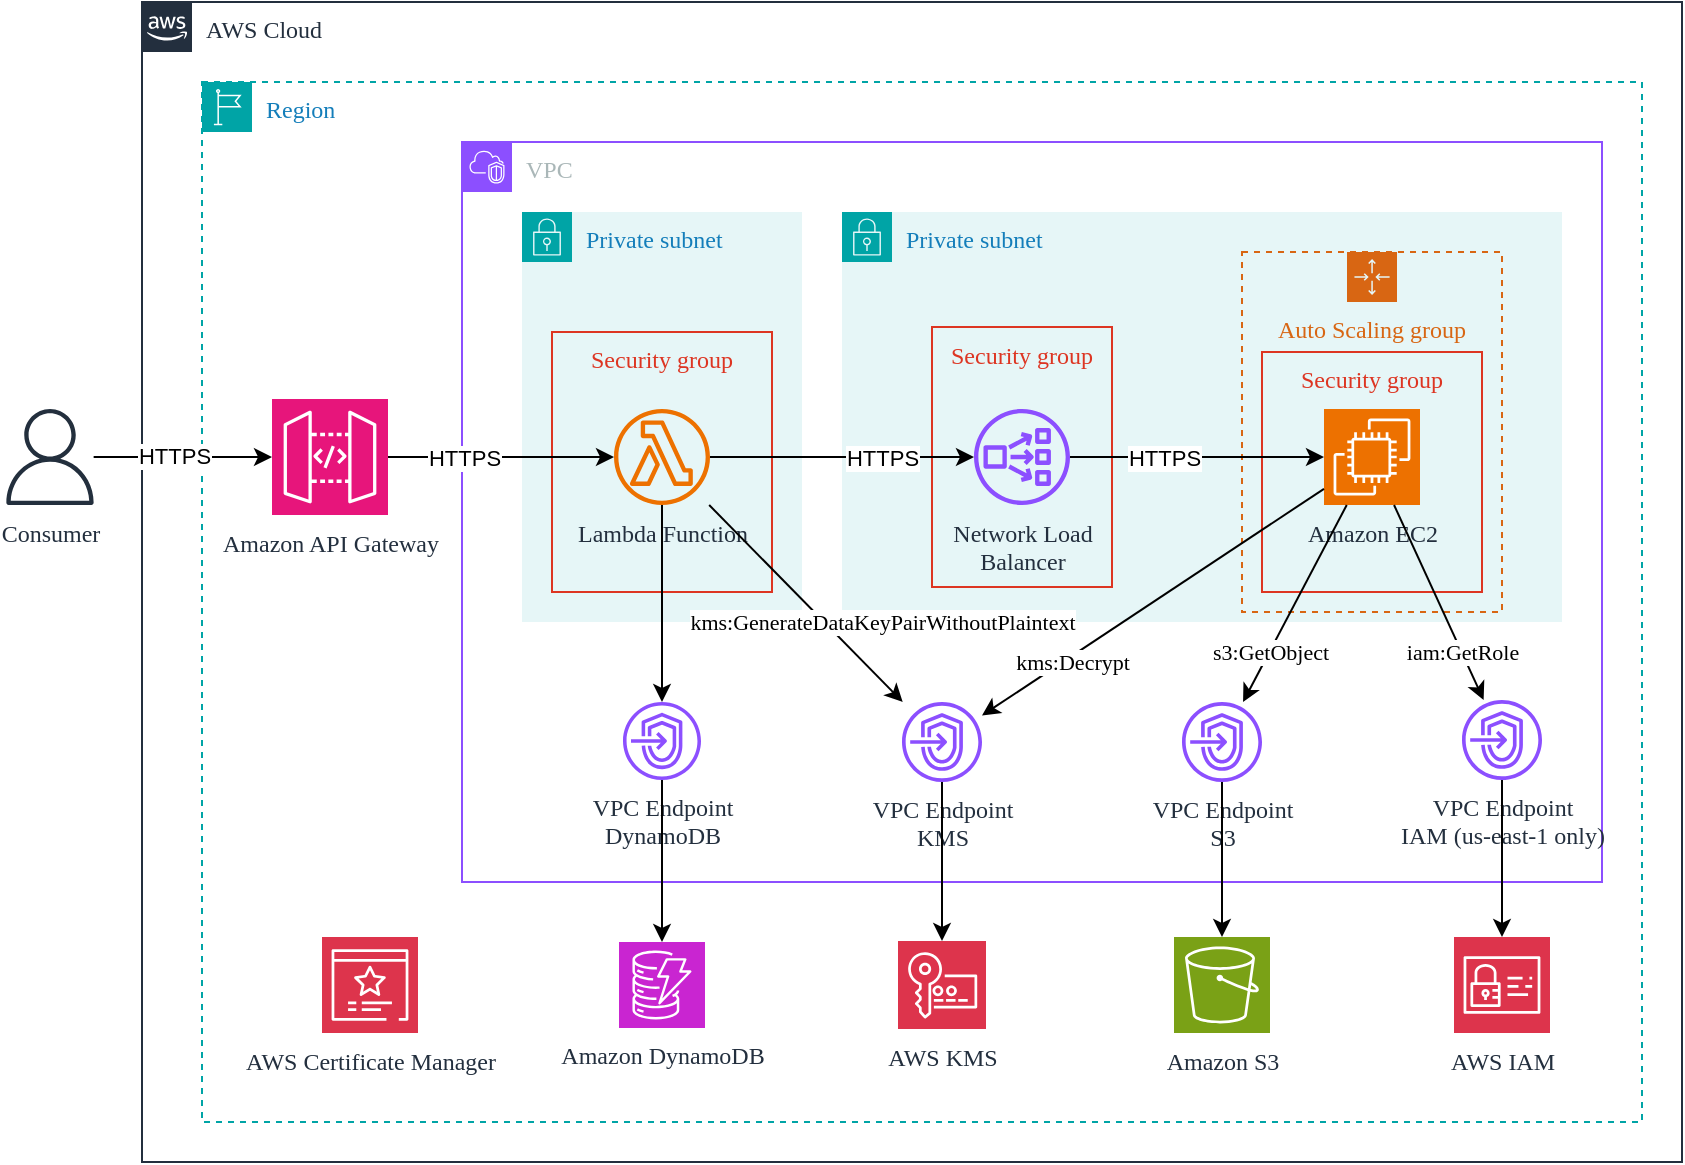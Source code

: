 <mxfile version="24.7.8" pages="3">
  <diagram name="Architecture" id="E42G6QC6KwTKVLPO9dri">
    <mxGraphModel dx="954" dy="615" grid="1" gridSize="10" guides="1" tooltips="1" connect="1" arrows="1" fold="1" page="1" pageScale="1" pageWidth="1100" pageHeight="850" math="0" shadow="0">
      <root>
        <mxCell id="0" />
        <mxCell id="1" parent="0" />
        <mxCell id="moWvoZEPMx79c-ki6pcE-1" value="AWS Cloud" style="points=[[0,0],[0.25,0],[0.5,0],[0.75,0],[1,0],[1,0.25],[1,0.5],[1,0.75],[1,1],[0.75,1],[0.5,1],[0.25,1],[0,1],[0,0.75],[0,0.5],[0,0.25]];outlineConnect=0;gradientColor=none;html=1;whiteSpace=wrap;fontSize=12;fontStyle=0;container=1;pointerEvents=0;collapsible=0;recursiveResize=0;shape=mxgraph.aws4.group;grIcon=mxgraph.aws4.group_aws_cloud_alt;strokeColor=#232F3E;fillColor=none;verticalAlign=top;align=left;spacingLeft=30;fontColor=#232F3E;dashed=0;fontFamily=Amazon Ember;" parent="1" vertex="1">
          <mxGeometry x="110" y="100" width="770" height="580" as="geometry" />
        </mxCell>
        <mxCell id="moWvoZEPMx79c-ki6pcE-6" value="Region" style="points=[[0,0],[0.25,0],[0.5,0],[0.75,0],[1,0],[1,0.25],[1,0.5],[1,0.75],[1,1],[0.75,1],[0.5,1],[0.25,1],[0,1],[0,0.75],[0,0.5],[0,0.25]];outlineConnect=0;gradientColor=none;html=1;whiteSpace=wrap;fontSize=12;fontStyle=0;container=1;pointerEvents=0;collapsible=0;recursiveResize=0;shape=mxgraph.aws4.group;grIcon=mxgraph.aws4.group_region;strokeColor=#00A4A6;fillColor=none;verticalAlign=top;align=left;spacingLeft=30;fontColor=#147EBA;dashed=1;fontFamily=Amazon Ember;" parent="moWvoZEPMx79c-ki6pcE-1" vertex="1">
          <mxGeometry x="30" y="40" width="720" height="520" as="geometry" />
        </mxCell>
        <mxCell id="moWvoZEPMx79c-ki6pcE-2" value="VPC" style="points=[[0,0],[0.25,0],[0.5,0],[0.75,0],[1,0],[1,0.25],[1,0.5],[1,0.75],[1,1],[0.75,1],[0.5,1],[0.25,1],[0,1],[0,0.75],[0,0.5],[0,0.25]];outlineConnect=0;gradientColor=none;html=1;whiteSpace=wrap;fontSize=12;fontStyle=0;container=1;pointerEvents=0;collapsible=0;recursiveResize=0;shape=mxgraph.aws4.group;grIcon=mxgraph.aws4.group_vpc2;strokeColor=#8C4FFF;fillColor=none;verticalAlign=top;align=left;spacingLeft=30;fontColor=#AAB7B8;dashed=0;fontFamily=Amazon Ember;" parent="moWvoZEPMx79c-ki6pcE-6" vertex="1">
          <mxGeometry x="130" y="30" width="570" height="370" as="geometry" />
        </mxCell>
        <mxCell id="moWvoZEPMx79c-ki6pcE-3" value="Private subnet" style="points=[[0,0],[0.25,0],[0.5,0],[0.75,0],[1,0],[1,0.25],[1,0.5],[1,0.75],[1,1],[0.75,1],[0.5,1],[0.25,1],[0,1],[0,0.75],[0,0.5],[0,0.25]];outlineConnect=0;gradientColor=none;html=1;whiteSpace=wrap;fontSize=12;fontStyle=0;container=1;pointerEvents=0;collapsible=0;recursiveResize=0;shape=mxgraph.aws4.group;grIcon=mxgraph.aws4.group_security_group;grStroke=0;strokeColor=#00A4A6;fillColor=#E6F6F7;verticalAlign=top;align=left;spacingLeft=30;fontColor=#147EBA;dashed=0;fontFamily=Amazon Ember;" parent="moWvoZEPMx79c-ki6pcE-2" vertex="1">
          <mxGeometry x="190" y="35" width="360" height="205" as="geometry" />
        </mxCell>
        <mxCell id="moWvoZEPMx79c-ki6pcE-9" value="Auto Scaling group" style="points=[[0,0],[0.25,0],[0.5,0],[0.75,0],[1,0],[1,0.25],[1,0.5],[1,0.75],[1,1],[0.75,1],[0.5,1],[0.25,1],[0,1],[0,0.75],[0,0.5],[0,0.25]];outlineConnect=0;gradientColor=none;html=1;whiteSpace=wrap;fontSize=12;fontStyle=0;container=1;pointerEvents=0;collapsible=0;recursiveResize=0;shape=mxgraph.aws4.groupCenter;grIcon=mxgraph.aws4.group_auto_scaling_group;grStroke=1;strokeColor=#D86613;fillColor=none;verticalAlign=top;align=center;fontColor=#D86613;dashed=1;spacingTop=25;fontFamily=Amazon Ember;" parent="moWvoZEPMx79c-ki6pcE-3" vertex="1">
          <mxGeometry x="200" y="20" width="130" height="180" as="geometry" />
        </mxCell>
        <mxCell id="s8pf-N_aXUalvBTkA1gd-3" value="Security group" style="fillColor=none;strokeColor=#DD3522;verticalAlign=top;fontStyle=0;fontColor=#DD3522;whiteSpace=wrap;html=1;fontFamily=Amazon Ember;" parent="moWvoZEPMx79c-ki6pcE-9" vertex="1">
          <mxGeometry x="10" y="50" width="110" height="120" as="geometry" />
        </mxCell>
        <mxCell id="moWvoZEPMx79c-ki6pcE-10" value="Amazon EC2" style="sketch=0;points=[[0,0,0],[0.25,0,0],[0.5,0,0],[0.75,0,0],[1,0,0],[0,1,0],[0.25,1,0],[0.5,1,0],[0.75,1,0],[1,1,0],[0,0.25,0],[0,0.5,0],[0,0.75,0],[1,0.25,0],[1,0.5,0],[1,0.75,0]];outlineConnect=0;fontColor=#232F3E;fillColor=#ED7100;strokeColor=#ffffff;dashed=0;verticalLabelPosition=bottom;verticalAlign=top;align=center;html=1;fontSize=12;fontStyle=0;aspect=fixed;shape=mxgraph.aws4.resourceIcon;resIcon=mxgraph.aws4.ec2;fontFamily=Amazon Ember;" parent="moWvoZEPMx79c-ki6pcE-9" vertex="1">
          <mxGeometry x="41" y="78.5" width="48" height="48" as="geometry" />
        </mxCell>
        <mxCell id="moWvoZEPMx79c-ki6pcE-11" value="Network Load&lt;div&gt;Balancer&lt;/div&gt;" style="sketch=0;outlineConnect=0;fontColor=#232F3E;gradientColor=none;fillColor=#8C4FFF;strokeColor=none;dashed=0;verticalLabelPosition=bottom;verticalAlign=top;align=center;html=1;fontSize=12;fontStyle=0;aspect=fixed;pointerEvents=1;shape=mxgraph.aws4.network_load_balancer;fontFamily=Amazon Ember;" parent="moWvoZEPMx79c-ki6pcE-3" vertex="1">
          <mxGeometry x="66" y="98.5" width="48" height="48" as="geometry" />
        </mxCell>
        <mxCell id="s8pf-N_aXUalvBTkA1gd-2" value="Security group" style="fillColor=none;strokeColor=#DD3522;verticalAlign=top;fontStyle=0;fontColor=#DD3522;whiteSpace=wrap;html=1;fontFamily=Amazon Ember;" parent="moWvoZEPMx79c-ki6pcE-3" vertex="1">
          <mxGeometry x="45" y="57.5" width="90" height="130" as="geometry" />
        </mxCell>
        <mxCell id="4mTSH1ooDKxjDqVDHYyN-1" value="" style="edgeStyle=orthogonalEdgeStyle;rounded=0;orthogonalLoop=1;jettySize=auto;html=1;" parent="moWvoZEPMx79c-ki6pcE-3" source="moWvoZEPMx79c-ki6pcE-11" target="moWvoZEPMx79c-ki6pcE-10" edge="1">
          <mxGeometry relative="1" as="geometry" />
        </mxCell>
        <mxCell id="s8pf-N_aXUalvBTkA1gd-9" value="HTTPS" style="edgeLabel;html=1;align=center;verticalAlign=middle;resizable=0;points=[];" parent="4mTSH1ooDKxjDqVDHYyN-1" vertex="1" connectable="0">
          <mxGeometry x="-0.452" y="1" relative="1" as="geometry">
            <mxPoint x="12" y="1" as="offset" />
          </mxGeometry>
        </mxCell>
        <mxCell id="moWvoZEPMx79c-ki6pcE-4" value="Private subnet" style="points=[[0,0],[0.25,0],[0.5,0],[0.75,0],[1,0],[1,0.25],[1,0.5],[1,0.75],[1,1],[0.75,1],[0.5,1],[0.25,1],[0,1],[0,0.75],[0,0.5],[0,0.25]];outlineConnect=0;gradientColor=none;html=1;whiteSpace=wrap;fontSize=12;fontStyle=0;container=1;pointerEvents=0;collapsible=0;recursiveResize=0;shape=mxgraph.aws4.group;grIcon=mxgraph.aws4.group_security_group;grStroke=0;strokeColor=#00A4A6;fillColor=#E6F6F7;verticalAlign=top;align=left;spacingLeft=30;fontColor=#147EBA;dashed=0;fontFamily=Amazon Ember;" parent="moWvoZEPMx79c-ki6pcE-2" vertex="1">
          <mxGeometry x="30" y="35" width="140" height="205" as="geometry" />
        </mxCell>
        <mxCell id="moWvoZEPMx79c-ki6pcE-15" value="Lambda Function" style="sketch=0;outlineConnect=0;fontColor=#232F3E;gradientColor=none;fillColor=#ED7100;strokeColor=none;dashed=0;verticalLabelPosition=bottom;verticalAlign=top;align=center;html=1;fontSize=12;fontStyle=0;aspect=fixed;pointerEvents=1;shape=mxgraph.aws4.lambda_function;fontFamily=Amazon Ember;" parent="moWvoZEPMx79c-ki6pcE-4" vertex="1">
          <mxGeometry x="46" y="98.5" width="48" height="48" as="geometry" />
        </mxCell>
        <mxCell id="s8pf-N_aXUalvBTkA1gd-1" value="Security group" style="fillColor=none;strokeColor=#DD3522;verticalAlign=top;fontStyle=0;fontColor=#DD3522;whiteSpace=wrap;html=1;fontFamily=Amazon Ember;" parent="moWvoZEPMx79c-ki6pcE-4" vertex="1">
          <mxGeometry x="15" y="60" width="110" height="130" as="geometry" />
        </mxCell>
        <mxCell id="moWvoZEPMx79c-ki6pcE-19" value="" style="edgeStyle=orthogonalEdgeStyle;rounded=0;orthogonalLoop=1;jettySize=auto;html=1;" parent="moWvoZEPMx79c-ki6pcE-2" source="moWvoZEPMx79c-ki6pcE-15" target="moWvoZEPMx79c-ki6pcE-11" edge="1">
          <mxGeometry relative="1" as="geometry" />
        </mxCell>
        <mxCell id="s8pf-N_aXUalvBTkA1gd-8" value="HTTPS" style="edgeLabel;html=1;align=center;verticalAlign=middle;resizable=0;points=[];" parent="moWvoZEPMx79c-ki6pcE-19" vertex="1" connectable="0">
          <mxGeometry x="0.272" relative="1" as="geometry">
            <mxPoint x="2" as="offset" />
          </mxGeometry>
        </mxCell>
        <mxCell id="s8pf-N_aXUalvBTkA1gd-11" value="VPC Endpoint&lt;div&gt;KMS&lt;/div&gt;" style="sketch=0;outlineConnect=0;fontColor=#232F3E;gradientColor=none;fillColor=#8C4FFF;strokeColor=none;dashed=0;verticalLabelPosition=bottom;verticalAlign=top;align=center;html=1;fontSize=12;fontStyle=0;aspect=fixed;pointerEvents=1;shape=mxgraph.aws4.endpoints;fontFamily=Amazon Ember;" parent="moWvoZEPMx79c-ki6pcE-2" vertex="1">
          <mxGeometry x="220" y="280" width="40" height="40" as="geometry" />
        </mxCell>
        <mxCell id="s8pf-N_aXUalvBTkA1gd-10" value="VPC Endpoint&lt;div&gt;DynamoDB&lt;/div&gt;" style="sketch=0;outlineConnect=0;fontColor=#232F3E;gradientColor=none;fillColor=#8C4FFF;strokeColor=none;dashed=0;verticalLabelPosition=bottom;verticalAlign=top;align=center;html=1;fontSize=12;fontStyle=0;aspect=fixed;pointerEvents=1;shape=mxgraph.aws4.endpoints;fontFamily=Amazon Ember;" parent="moWvoZEPMx79c-ki6pcE-2" vertex="1">
          <mxGeometry x="80.5" y="280" width="39" height="39" as="geometry" />
        </mxCell>
        <mxCell id="moWvoZEPMx79c-ki6pcE-18" value="" style="edgeStyle=orthogonalEdgeStyle;rounded=0;orthogonalLoop=1;jettySize=auto;html=1;" parent="moWvoZEPMx79c-ki6pcE-2" source="moWvoZEPMx79c-ki6pcE-15" target="s8pf-N_aXUalvBTkA1gd-10" edge="1">
          <mxGeometry relative="1" as="geometry">
            <mxPoint x="74" y="246.5" as="targetPoint" />
          </mxGeometry>
        </mxCell>
        <mxCell id="moWvoZEPMx79c-ki6pcE-20" value="" style="rounded=0;orthogonalLoop=1;jettySize=auto;html=1;" parent="moWvoZEPMx79c-ki6pcE-2" source="moWvoZEPMx79c-ki6pcE-15" target="s8pf-N_aXUalvBTkA1gd-11" edge="1">
          <mxGeometry relative="1" as="geometry">
            <mxPoint x="74" y="197" as="sourcePoint" />
            <mxPoint x="74" y="310" as="targetPoint" />
          </mxGeometry>
        </mxCell>
        <mxCell id="moWvoZEPMx79c-ki6pcE-21" value="kms:GenerateDataKeyPairWithoutPlaintext" style="edgeLabel;html=1;align=center;verticalAlign=middle;resizable=0;points=[];fontFamily=Amazon Ember;" parent="moWvoZEPMx79c-ki6pcE-20" vertex="1" connectable="0">
          <mxGeometry x="0.107" y="-1" relative="1" as="geometry">
            <mxPoint x="33" y="3" as="offset" />
          </mxGeometry>
        </mxCell>
        <mxCell id="moWvoZEPMx79c-ki6pcE-13" value="" style="rounded=0;orthogonalLoop=1;jettySize=auto;html=1;" parent="moWvoZEPMx79c-ki6pcE-2" source="moWvoZEPMx79c-ki6pcE-10" target="s8pf-N_aXUalvBTkA1gd-11" edge="1">
          <mxGeometry relative="1" as="geometry">
            <mxPoint x="355" y="274" as="targetPoint" />
          </mxGeometry>
        </mxCell>
        <mxCell id="moWvoZEPMx79c-ki6pcE-14" value="kms:Decrypt" style="edgeLabel;html=1;align=center;verticalAlign=middle;resizable=0;points=[];fontFamily=Amazon Ember;" parent="moWvoZEPMx79c-ki6pcE-13" vertex="1" connectable="0">
          <mxGeometry x="0.224" relative="1" as="geometry">
            <mxPoint x="-22" y="17" as="offset" />
          </mxGeometry>
        </mxCell>
        <mxCell id="s8pf-N_aXUalvBTkA1gd-16" value="VPC Endpoint&lt;div&gt;S3&lt;/div&gt;" style="sketch=0;outlineConnect=0;fontColor=#232F3E;gradientColor=none;fillColor=#8C4FFF;strokeColor=none;dashed=0;verticalLabelPosition=bottom;verticalAlign=top;align=center;html=1;fontSize=12;fontStyle=0;aspect=fixed;pointerEvents=1;shape=mxgraph.aws4.endpoints;fontFamily=Amazon Ember;" parent="moWvoZEPMx79c-ki6pcE-2" vertex="1">
          <mxGeometry x="360" y="280" width="40" height="40" as="geometry" />
        </mxCell>
        <mxCell id="s8pf-N_aXUalvBTkA1gd-17" value="VPC Endpoint&lt;div&gt;IAM (us-east-1 only)&lt;/div&gt;" style="sketch=0;outlineConnect=0;fontColor=#232F3E;gradientColor=none;fillColor=#8C4FFF;strokeColor=none;dashed=0;verticalLabelPosition=bottom;verticalAlign=top;align=center;html=1;fontSize=12;fontStyle=0;aspect=fixed;pointerEvents=1;shape=mxgraph.aws4.endpoints;fontFamily=Amazon Ember;" parent="moWvoZEPMx79c-ki6pcE-2" vertex="1">
          <mxGeometry x="500" y="279" width="40" height="40" as="geometry" />
        </mxCell>
        <mxCell id="s8pf-N_aXUalvBTkA1gd-18" value="" style="rounded=0;orthogonalLoop=1;jettySize=auto;html=1;" parent="moWvoZEPMx79c-ki6pcE-2" source="moWvoZEPMx79c-ki6pcE-10" target="s8pf-N_aXUalvBTkA1gd-16" edge="1">
          <mxGeometry relative="1" as="geometry">
            <mxPoint x="240" y="292" as="targetPoint" />
            <mxPoint x="351" y="190" as="sourcePoint" />
          </mxGeometry>
        </mxCell>
        <mxCell id="s8pf-N_aXUalvBTkA1gd-19" value="s3:GetObject" style="edgeLabel;html=1;align=center;verticalAlign=middle;resizable=0;points=[];fontFamily=Amazon Ember;" parent="s8pf-N_aXUalvBTkA1gd-18" vertex="1" connectable="0">
          <mxGeometry x="0.224" relative="1" as="geometry">
            <mxPoint x="-7" y="13" as="offset" />
          </mxGeometry>
        </mxCell>
        <mxCell id="s8pf-N_aXUalvBTkA1gd-21" value="" style="rounded=0;orthogonalLoop=1;jettySize=auto;html=1;" parent="moWvoZEPMx79c-ki6pcE-2" source="moWvoZEPMx79c-ki6pcE-10" target="s8pf-N_aXUalvBTkA1gd-17" edge="1">
          <mxGeometry relative="1" as="geometry">
            <mxPoint x="250" y="302" as="targetPoint" />
            <mxPoint x="361" y="200" as="sourcePoint" />
          </mxGeometry>
        </mxCell>
        <mxCell id="s8pf-N_aXUalvBTkA1gd-22" value="iam:GetRole" style="edgeLabel;html=1;align=center;verticalAlign=middle;resizable=0;points=[];fontFamily=Amazon Ember;" parent="s8pf-N_aXUalvBTkA1gd-21" vertex="1" connectable="0">
          <mxGeometry x="0.224" relative="1" as="geometry">
            <mxPoint x="6" y="14" as="offset" />
          </mxGeometry>
        </mxCell>
        <mxCell id="moWvoZEPMx79c-ki6pcE-16" value="" style="edgeStyle=orthogonalEdgeStyle;rounded=0;orthogonalLoop=1;jettySize=auto;html=1;" parent="moWvoZEPMx79c-ki6pcE-6" source="moWvoZEPMx79c-ki6pcE-5" target="moWvoZEPMx79c-ki6pcE-15" edge="1">
          <mxGeometry relative="1" as="geometry" />
        </mxCell>
        <mxCell id="s8pf-N_aXUalvBTkA1gd-7" value="HTTPS" style="edgeLabel;html=1;align=center;verticalAlign=middle;resizable=0;points=[];" parent="moWvoZEPMx79c-ki6pcE-16" vertex="1" connectable="0">
          <mxGeometry x="-0.052" y="1" relative="1" as="geometry">
            <mxPoint x="-16" y="1" as="offset" />
          </mxGeometry>
        </mxCell>
        <mxCell id="moWvoZEPMx79c-ki6pcE-5" value="Amazon API Gateway" style="sketch=0;points=[[0,0,0],[0.25,0,0],[0.5,0,0],[0.75,0,0],[1,0,0],[0,1,0],[0.25,1,0],[0.5,1,0],[0.75,1,0],[1,1,0],[0,0.25,0],[0,0.5,0],[0,0.75,0],[1,0.25,0],[1,0.5,0],[1,0.75,0]];outlineConnect=0;fontColor=#232F3E;fillColor=#E7157B;strokeColor=#ffffff;dashed=0;verticalLabelPosition=bottom;verticalAlign=top;align=center;html=1;fontSize=12;fontStyle=0;aspect=fixed;shape=mxgraph.aws4.resourceIcon;resIcon=mxgraph.aws4.api_gateway;fontFamily=Amazon Ember;" parent="moWvoZEPMx79c-ki6pcE-6" vertex="1">
          <mxGeometry x="35" y="158.5" width="58" height="58" as="geometry" />
        </mxCell>
        <mxCell id="moWvoZEPMx79c-ki6pcE-7" value="AWS KMS" style="sketch=0;points=[[0,0,0],[0.25,0,0],[0.5,0,0],[0.75,0,0],[1,0,0],[0,1,0],[0.25,1,0],[0.5,1,0],[0.75,1,0],[1,1,0],[0,0.25,0],[0,0.5,0],[0,0.75,0],[1,0.25,0],[1,0.5,0],[1,0.75,0]];outlineConnect=0;fontColor=#232F3E;fillColor=#DD344C;strokeColor=#ffffff;dashed=0;verticalLabelPosition=bottom;verticalAlign=top;align=center;html=1;fontSize=12;fontStyle=0;aspect=fixed;shape=mxgraph.aws4.resourceIcon;resIcon=mxgraph.aws4.key_management_service;fontFamily=Amazon Ember;" parent="moWvoZEPMx79c-ki6pcE-6" vertex="1">
          <mxGeometry x="348" y="429.5" width="44" height="44" as="geometry" />
        </mxCell>
        <mxCell id="moWvoZEPMx79c-ki6pcE-8" value="Amazon DynamoDB" style="sketch=0;points=[[0,0,0],[0.25,0,0],[0.5,0,0],[0.75,0,0],[1,0,0],[0,1,0],[0.25,1,0],[0.5,1,0],[0.75,1,0],[1,1,0],[0,0.25,0],[0,0.5,0],[0,0.75,0],[1,0.25,0],[1,0.5,0],[1,0.75,0]];outlineConnect=0;fontColor=#232F3E;fillColor=#C925D1;strokeColor=#ffffff;dashed=0;verticalLabelPosition=bottom;verticalAlign=top;align=center;html=1;fontSize=12;fontStyle=0;aspect=fixed;shape=mxgraph.aws4.resourceIcon;resIcon=mxgraph.aws4.dynamodb;fontFamily=Amazon Ember;" parent="moWvoZEPMx79c-ki6pcE-6" vertex="1">
          <mxGeometry x="208.5" y="430" width="43" height="43" as="geometry" />
        </mxCell>
        <mxCell id="s8pf-N_aXUalvBTkA1gd-12" value="" style="edgeStyle=orthogonalEdgeStyle;rounded=0;orthogonalLoop=1;jettySize=auto;html=1;" parent="moWvoZEPMx79c-ki6pcE-6" source="s8pf-N_aXUalvBTkA1gd-10" target="moWvoZEPMx79c-ki6pcE-8" edge="1">
          <mxGeometry relative="1" as="geometry" />
        </mxCell>
        <mxCell id="s8pf-N_aXUalvBTkA1gd-13" value="" style="edgeStyle=orthogonalEdgeStyle;rounded=0;orthogonalLoop=1;jettySize=auto;html=1;" parent="moWvoZEPMx79c-ki6pcE-6" source="s8pf-N_aXUalvBTkA1gd-11" target="moWvoZEPMx79c-ki6pcE-7" edge="1">
          <mxGeometry relative="1" as="geometry" />
        </mxCell>
        <mxCell id="s8pf-N_aXUalvBTkA1gd-14" value="Amazon S3" style="sketch=0;points=[[0,0,0],[0.25,0,0],[0.5,0,0],[0.75,0,0],[1,0,0],[0,1,0],[0.25,1,0],[0.5,1,0],[0.75,1,0],[1,1,0],[0,0.25,0],[0,0.5,0],[0,0.75,0],[1,0.25,0],[1,0.5,0],[1,0.75,0]];outlineConnect=0;fontColor=#232F3E;fillColor=#7AA116;strokeColor=#ffffff;dashed=0;verticalLabelPosition=bottom;verticalAlign=top;align=center;html=1;fontSize=12;fontStyle=0;aspect=fixed;shape=mxgraph.aws4.resourceIcon;resIcon=mxgraph.aws4.s3;fontFamily=Amazon Ember;" parent="moWvoZEPMx79c-ki6pcE-6" vertex="1">
          <mxGeometry x="486" y="427.5" width="48" height="48" as="geometry" />
        </mxCell>
        <mxCell id="s8pf-N_aXUalvBTkA1gd-23" value="" style="edgeStyle=orthogonalEdgeStyle;rounded=0;orthogonalLoop=1;jettySize=auto;html=1;" parent="moWvoZEPMx79c-ki6pcE-6" source="s8pf-N_aXUalvBTkA1gd-16" target="s8pf-N_aXUalvBTkA1gd-14" edge="1">
          <mxGeometry relative="1" as="geometry" />
        </mxCell>
        <mxCell id="s8pf-N_aXUalvBTkA1gd-24" value="" style="edgeStyle=orthogonalEdgeStyle;rounded=0;orthogonalLoop=1;jettySize=auto;html=1;" parent="moWvoZEPMx79c-ki6pcE-6" source="s8pf-N_aXUalvBTkA1gd-17" target="0SNBOY_yQhhwCrRUdBA--1" edge="1">
          <mxGeometry relative="1" as="geometry">
            <mxPoint x="650" y="427.5" as="targetPoint" />
          </mxGeometry>
        </mxCell>
        <mxCell id="s8pf-N_aXUalvBTkA1gd-25" value="AWS Certificate Manager" style="sketch=0;points=[[0,0,0],[0.25,0,0],[0.5,0,0],[0.75,0,0],[1,0,0],[0,1,0],[0.25,1,0],[0.5,1,0],[0.75,1,0],[1,1,0],[0,0.25,0],[0,0.5,0],[0,0.75,0],[1,0.25,0],[1,0.5,0],[1,0.75,0]];outlineConnect=0;fontColor=#232F3E;fillColor=#DD344C;strokeColor=#ffffff;dashed=0;verticalLabelPosition=bottom;verticalAlign=top;align=center;html=1;fontSize=12;fontStyle=0;aspect=fixed;shape=mxgraph.aws4.resourceIcon;resIcon=mxgraph.aws4.certificate_manager_3;fontFamily=Amazon Ember;" parent="moWvoZEPMx79c-ki6pcE-6" vertex="1">
          <mxGeometry x="60" y="427.5" width="48" height="48" as="geometry" />
        </mxCell>
        <mxCell id="0SNBOY_yQhhwCrRUdBA--1" value="AWS IAM" style="sketch=0;points=[[0,0,0],[0.25,0,0],[0.5,0,0],[0.75,0,0],[1,0,0],[0,1,0],[0.25,1,0],[0.5,1,0],[0.75,1,0],[1,1,0],[0,0.25,0],[0,0.5,0],[0,0.75,0],[1,0.25,0],[1,0.5,0],[1,0.75,0]];outlineConnect=0;fontColor=#232F3E;fillColor=#DD344C;strokeColor=#ffffff;dashed=0;verticalLabelPosition=bottom;verticalAlign=top;align=center;html=1;fontSize=12;fontStyle=0;aspect=fixed;shape=mxgraph.aws4.resourceIcon;resIcon=mxgraph.aws4.identity_and_access_management;fontFamily=Amazon Ember;" vertex="1" parent="moWvoZEPMx79c-ki6pcE-6">
          <mxGeometry x="626" y="427.5" width="48" height="48" as="geometry" />
        </mxCell>
        <mxCell id="s8pf-N_aXUalvBTkA1gd-5" value="" style="edgeStyle=orthogonalEdgeStyle;rounded=0;orthogonalLoop=1;jettySize=auto;html=1;" parent="1" source="s8pf-N_aXUalvBTkA1gd-4" target="moWvoZEPMx79c-ki6pcE-5" edge="1">
          <mxGeometry relative="1" as="geometry" />
        </mxCell>
        <mxCell id="s8pf-N_aXUalvBTkA1gd-6" value="HTTPS" style="edgeLabel;html=1;align=center;verticalAlign=middle;resizable=0;points=[];" parent="s8pf-N_aXUalvBTkA1gd-5" vertex="1" connectable="0">
          <mxGeometry x="-0.099" y="1" relative="1" as="geometry">
            <mxPoint as="offset" />
          </mxGeometry>
        </mxCell>
        <mxCell id="s8pf-N_aXUalvBTkA1gd-4" value="Consumer" style="sketch=0;outlineConnect=0;fontColor=#232F3E;gradientColor=none;fillColor=#232F3D;strokeColor=none;dashed=0;verticalLabelPosition=bottom;verticalAlign=top;align=center;html=1;fontSize=12;fontStyle=0;aspect=fixed;pointerEvents=1;shape=mxgraph.aws4.user;fontFamily=Amazon Ember;" parent="1" vertex="1">
          <mxGeometry x="40" y="303.5" width="48" height="48" as="geometry" />
        </mxCell>
      </root>
    </mxGraphModel>
  </diagram>
  <diagram id="mcLDwZvMTzO3gppXDaxD" name="Instance">
    <mxGraphModel dx="1194" dy="615" grid="1" gridSize="10" guides="1" tooltips="1" connect="1" arrows="1" fold="1" page="1" pageScale="1" pageWidth="1100" pageHeight="850" math="0" shadow="0">
      <root>
        <mxCell id="0" />
        <mxCell id="1" parent="0" />
        <mxCell id="ycfnq4ALaPnqZjKoMnnq-1" value="EC2 instance contents" style="points=[[0,0],[0.25,0],[0.5,0],[0.75,0],[1,0],[1,0.25],[1,0.5],[1,0.75],[1,1],[0.75,1],[0.5,1],[0.25,1],[0,1],[0,0.75],[0,0.5],[0,0.25]];outlineConnect=0;gradientColor=none;html=1;whiteSpace=wrap;fontSize=12;fontStyle=0;container=1;pointerEvents=0;collapsible=0;recursiveResize=0;shape=mxgraph.aws4.group;grIcon=mxgraph.aws4.group_ec2_instance_contents;strokeColor=#D86613;fillColor=none;verticalAlign=top;align=left;spacingLeft=30;fontColor=#D86613;dashed=0;fontFamily=Amazon Ember;" parent="1" vertex="1">
          <mxGeometry x="320" y="100" width="460" height="280" as="geometry" />
        </mxCell>
        <mxCell id="ycfnq4ALaPnqZjKoMnnq-2" value="Nitro Enclave" style="fillColor=none;strokeColor=#5A6C86;dashed=1;verticalAlign=top;fontStyle=0;fontColor=#5A6C86;whiteSpace=wrap;html=1;fontFamily=Amazon Ember;" parent="ycfnq4ALaPnqZjKoMnnq-1" vertex="1">
          <mxGeometry x="320" y="12" width="120" height="250" as="geometry" />
        </mxCell>
        <mxCell id="ycfnq4ALaPnqZjKoMnnq-8" value="" style="edgeStyle=orthogonalEdgeStyle;rounded=0;orthogonalLoop=1;jettySize=auto;html=1;" parent="ycfnq4ALaPnqZjKoMnnq-1" source="ycfnq4ALaPnqZjKoMnnq-4" target="ycfnq4ALaPnqZjKoMnnq-5" edge="1">
          <mxGeometry relative="1" as="geometry" />
        </mxCell>
        <mxCell id="ycfnq4ALaPnqZjKoMnnq-9" value="HTTP&lt;div&gt;8080/tcp&lt;/div&gt;" style="edgeLabel;html=1;align=center;verticalAlign=middle;resizable=0;points=[];fontFamily=Amazon Ember;" parent="ycfnq4ALaPnqZjKoMnnq-8" vertex="1" connectable="0">
          <mxGeometry x="0.035" y="-2" relative="1" as="geometry">
            <mxPoint x="-11" y="-2" as="offset" />
          </mxGeometry>
        </mxCell>
        <mxCell id="ycfnq4ALaPnqZjKoMnnq-4" value="&lt;b&gt;nginx&lt;/b&gt;&lt;div&gt;0.0.0.0/0&lt;/div&gt;&lt;div&gt;:443&lt;/div&gt;" style="rounded=1;whiteSpace=wrap;html=1;fontFamily=Amazon Ember;" parent="ycfnq4ALaPnqZjKoMnnq-1" vertex="1">
          <mxGeometry x="25" y="52" width="80" height="61" as="geometry" />
        </mxCell>
        <mxCell id="Suopof9eB72GdeXeKxD6-2" value="" style="rounded=0;orthogonalLoop=1;jettySize=auto;html=1;entryX=0;entryY=0.5;entryDx=0;entryDy=0;" parent="ycfnq4ALaPnqZjKoMnnq-1" source="ycfnq4ALaPnqZjKoMnnq-5" target="ycfnq4ALaPnqZjKoMnnq-10" edge="1">
          <mxGeometry relative="1" as="geometry" />
        </mxCell>
        <mxCell id="Suopof9eB72GdeXeKxD6-5" value="vsock" style="edgeLabel;html=1;align=center;verticalAlign=middle;resizable=0;points=[];fontFamily=Amazon Ember;" parent="Suopof9eB72GdeXeKxD6-2" vertex="1" connectable="0">
          <mxGeometry x="-0.26" relative="1" as="geometry">
            <mxPoint x="4" as="offset" />
          </mxGeometry>
        </mxCell>
        <mxCell id="ycfnq4ALaPnqZjKoMnnq-5" value="&lt;b&gt;parent&lt;/b&gt;&lt;div&gt;127.0.0.1/32&lt;/div&gt;&lt;div&gt;:8080&lt;/div&gt;" style="rounded=1;whiteSpace=wrap;html=1;fontFamily=Amazon Ember;" parent="ycfnq4ALaPnqZjKoMnnq-1" vertex="1">
          <mxGeometry x="185" y="52" width="80" height="61" as="geometry" />
        </mxCell>
        <mxCell id="Suopof9eB72GdeXeKxD6-3" value="" style="rounded=0;orthogonalLoop=1;jettySize=auto;html=1;" parent="ycfnq4ALaPnqZjKoMnnq-1" source="ycfnq4ALaPnqZjKoMnnq-10" target="ycfnq4ALaPnqZjKoMnnq-11" edge="1">
          <mxGeometry relative="1" as="geometry" />
        </mxCell>
        <mxCell id="Suopof9eB72GdeXeKxD6-8" value="command line" style="edgeLabel;html=1;align=center;verticalAlign=middle;resizable=0;points=[];fontFamily=Amazon Ember;" parent="Suopof9eB72GdeXeKxD6-3" vertex="1" connectable="0">
          <mxGeometry x="-0.034" y="2" relative="1" as="geometry">
            <mxPoint x="-2" y="-2" as="offset" />
          </mxGeometry>
        </mxCell>
        <mxCell id="ycfnq4ALaPnqZjKoMnnq-10" value="&lt;b&gt;enclave&lt;/b&gt;&lt;div&gt;:5050&lt;/div&gt;" style="rounded=1;whiteSpace=wrap;html=1;fontFamily=Amazon Ember;" parent="ycfnq4ALaPnqZjKoMnnq-1" vertex="1">
          <mxGeometry x="340" y="52" width="80" height="61" as="geometry" />
        </mxCell>
        <mxCell id="Suopof9eB72GdeXeKxD6-4" value="" style="rounded=0;orthogonalLoop=1;jettySize=auto;html=1;" parent="ycfnq4ALaPnqZjKoMnnq-1" source="ycfnq4ALaPnqZjKoMnnq-11" target="ycfnq4ALaPnqZjKoMnnq-12" edge="1">
          <mxGeometry relative="1" as="geometry" />
        </mxCell>
        <mxCell id="Suopof9eB72GdeXeKxD6-6" value="vsock" style="edgeLabel;html=1;align=center;verticalAlign=middle;resizable=0;points=[];fontFamily=Amazon Ember;" parent="Suopof9eB72GdeXeKxD6-4" vertex="1" connectable="0">
          <mxGeometry x="0.34" y="2" relative="1" as="geometry">
            <mxPoint x="7" y="-2" as="offset" />
          </mxGeometry>
        </mxCell>
        <mxCell id="ycfnq4ALaPnqZjKoMnnq-11" value="&lt;div&gt;&lt;b&gt;kmstool&lt;/b&gt;&lt;/div&gt;" style="rounded=1;whiteSpace=wrap;html=1;fontFamily=Amazon Ember;" parent="ycfnq4ALaPnqZjKoMnnq-1" vertex="1">
          <mxGeometry x="340" y="172" width="80" height="61" as="geometry" />
        </mxCell>
        <mxCell id="ycfnq4ALaPnqZjKoMnnq-12" value="&lt;b&gt;vsock-proxy&lt;/b&gt;&lt;div&gt;127.0.0.1/32&lt;/div&gt;" style="rounded=1;whiteSpace=wrap;html=1;fontFamily=Amazon Ember;" parent="ycfnq4ALaPnqZjKoMnnq-1" vertex="1">
          <mxGeometry x="185" y="172" width="80" height="61" as="geometry" />
        </mxCell>
        <mxCell id="ycfnq4ALaPnqZjKoMnnq-13" value="AWS KMS" style="sketch=0;points=[[0,0,0],[0.25,0,0],[0.5,0,0],[0.75,0,0],[1,0,0],[0,1,0],[0.25,1,0],[0.5,1,0],[0.75,1,0],[1,1,0],[0,0.25,0],[0,0.5,0],[0,0.75,0],[1,0.25,0],[1,0.5,0],[1,0.75,0]];outlineConnect=0;fontColor=#232F3E;fillColor=#DD344C;strokeColor=#ffffff;dashed=0;verticalLabelPosition=bottom;verticalAlign=top;align=center;html=1;fontSize=12;fontStyle=0;aspect=fixed;shape=mxgraph.aws4.resourceIcon;resIcon=mxgraph.aws4.key_management_service;fontFamily=Amazon Ember;" parent="ycfnq4ALaPnqZjKoMnnq-1" vertex="1">
          <mxGeometry x="196" y="322" width="58" height="58" as="geometry" />
        </mxCell>
        <mxCell id="Suopof9eB72GdeXeKxD6-1" value="" style="edgeStyle=orthogonalEdgeStyle;rounded=0;orthogonalLoop=1;jettySize=auto;html=1;" parent="ycfnq4ALaPnqZjKoMnnq-1" source="ycfnq4ALaPnqZjKoMnnq-12" target="ycfnq4ALaPnqZjKoMnnq-13" edge="1">
          <mxGeometry relative="1" as="geometry" />
        </mxCell>
        <mxCell id="Suopof9eB72GdeXeKxD6-10" value="kms:Decrypt" style="edgeLabel;html=1;align=center;verticalAlign=middle;resizable=0;points=[];fontFamily=Amazon Ember;" parent="Suopof9eB72GdeXeKxD6-1" vertex="1" connectable="0">
          <mxGeometry x="0.059" y="1" relative="1" as="geometry">
            <mxPoint x="-1" y="17" as="offset" />
          </mxGeometry>
        </mxCell>
        <mxCell id="ycfnq4ALaPnqZjKoMnnq-6" value="" style="edgeStyle=orthogonalEdgeStyle;rounded=0;orthogonalLoop=1;jettySize=auto;html=1;" parent="1" source="ycfnq4ALaPnqZjKoMnnq-3" target="ycfnq4ALaPnqZjKoMnnq-4" edge="1">
          <mxGeometry relative="1" as="geometry" />
        </mxCell>
        <mxCell id="ycfnq4ALaPnqZjKoMnnq-7" value="HTTPS&lt;div&gt;443/tcp&lt;/div&gt;" style="edgeLabel;html=1;align=center;verticalAlign=middle;resizable=0;points=[];fontFamily=Amazon Ember;" parent="ycfnq4ALaPnqZjKoMnnq-6" vertex="1" connectable="0">
          <mxGeometry x="-0.286" y="-1" relative="1" as="geometry">
            <mxPoint x="-3" y="-1" as="offset" />
          </mxGeometry>
        </mxCell>
        <mxCell id="ycfnq4ALaPnqZjKoMnnq-3" value="Network Load Balancer" style="sketch=0;outlineConnect=0;fontColor=#232F3E;gradientColor=none;fillColor=#8C4FFF;strokeColor=none;dashed=0;verticalLabelPosition=bottom;verticalAlign=top;align=center;html=1;fontSize=12;fontStyle=0;aspect=fixed;pointerEvents=1;shape=mxgraph.aws4.network_load_balancer;fontFamily=Amazon Ember;" parent="1" vertex="1">
          <mxGeometry x="170" y="143.5" width="78" height="78" as="geometry" />
        </mxCell>
        <mxCell id="bXmlKcxdkib4g1N3OeW2-1" value="AWS Certificate Manager" style="sketch=0;points=[[0,0,0],[0.25,0,0],[0.5,0,0],[0.75,0,0],[1,0,0],[0,1,0],[0.25,1,0],[0.5,1,0],[0.75,1,0],[1,1,0],[0,0.25,0],[0,0.5,0],[0,0.75,0],[1,0.25,0],[1,0.5,0],[1,0.75,0]];outlineConnect=0;fontColor=#232F3E;fillColor=#DD344C;strokeColor=#ffffff;dashed=0;verticalLabelPosition=bottom;verticalAlign=top;align=center;html=1;fontSize=12;fontStyle=0;aspect=fixed;shape=mxgraph.aws4.resourceIcon;resIcon=mxgraph.aws4.certificate_manager_3;fontFamily=Amazon Ember;" parent="1" vertex="1">
          <mxGeometry x="356" y="422" width="58" height="58" as="geometry" />
        </mxCell>
        <mxCell id="bXmlKcxdkib4g1N3OeW2-3" value="" style="edgeStyle=orthogonalEdgeStyle;rounded=0;orthogonalLoop=1;jettySize=auto;html=1;entryX=0.5;entryY=0;entryDx=0;entryDy=0;entryPerimeter=0;" parent="1" source="ycfnq4ALaPnqZjKoMnnq-4" target="bXmlKcxdkib4g1N3OeW2-1" edge="1">
          <mxGeometry relative="1" as="geometry">
            <mxPoint x="385" y="293" as="targetPoint" />
          </mxGeometry>
        </mxCell>
      </root>
    </mxGraphModel>
  </diagram>
  <diagram id="MNc1MCuUgXEW7I9PNsWN" name="Data Flow">
    <mxGraphModel dx="2054" dy="615" grid="1" gridSize="10" guides="1" tooltips="1" connect="1" arrows="1" fold="1" page="1" pageScale="1" pageWidth="1100" pageHeight="850" math="0" shadow="0">
      <root>
        <mxCell id="0" />
        <mxCell id="1" parent="0" />
        <mxCell id="NusCQVgppcSGSG4Iq7v4-4" value="" style="edgeStyle=orthogonalEdgeStyle;rounded=0;orthogonalLoop=1;jettySize=auto;html=1;startArrow=classic;startFill=1;fontFamily=Amazon Ember;" parent="1" source="-n6ur-Brn6Sd_KLTVe3J-1" target="-n6ur-Brn6Sd_KLTVe3J-2" edge="1">
          <mxGeometry relative="1" as="geometry" />
        </mxCell>
        <mxCell id="NusCQVgppcSGSG4Iq7v4-5" value="User interacts" style="edgeLabel;html=1;align=center;verticalAlign=middle;resizable=0;points=[];fontFamily=Amazon Ember;fontStyle=1" parent="NusCQVgppcSGSG4Iq7v4-4" vertex="1" connectable="0">
          <mxGeometry x="0.176" y="1" relative="1" as="geometry">
            <mxPoint as="offset" />
          </mxGeometry>
        </mxCell>
        <mxCell id="-n6ur-Brn6Sd_KLTVe3J-1" value="App Users" style="sketch=0;outlineConnect=0;fontColor=#232F3E;gradientColor=none;fillColor=#232F3D;strokeColor=none;dashed=0;verticalLabelPosition=bottom;verticalAlign=top;align=center;html=1;fontSize=12;fontStyle=0;aspect=fixed;pointerEvents=1;shape=mxgraph.aws4.user;fontFamily=Amazon Ember;" parent="1" vertex="1">
          <mxGeometry x="305" y="30" width="38" height="38" as="geometry" />
        </mxCell>
        <mxCell id="NusCQVgppcSGSG4Iq7v4-7" value="" style="edgeStyle=orthogonalEdgeStyle;rounded=0;orthogonalLoop=1;jettySize=auto;html=1;startArrow=classic;startFill=1;fontFamily=Amazon Ember;" parent="1" source="-n6ur-Brn6Sd_KLTVe3J-2" target="cpQvhoCzBm1t42CWNcdV-1" edge="1">
          <mxGeometry relative="1" as="geometry" />
        </mxCell>
        <mxCell id="NusCQVgppcSGSG4Iq7v4-8" value="API Requests" style="edgeLabel;html=1;align=center;verticalAlign=middle;resizable=0;points=[];fontFamily=Amazon Ember;fontStyle=1" parent="NusCQVgppcSGSG4Iq7v4-7" vertex="1" connectable="0">
          <mxGeometry x="0.278" y="2" relative="1" as="geometry">
            <mxPoint as="offset" />
          </mxGeometry>
        </mxCell>
        <mxCell id="-n6ur-Brn6Sd_KLTVe3J-2" value="REST API" style="sketch=0;points=[[0,0,0],[0.25,0,0],[0.5,0,0],[0.75,0,0],[1,0,0],[0,1,0],[0.25,1,0],[0.5,1,0],[0.75,1,0],[1,1,0],[0,0.25,0],[0,0.5,0],[0,0.75,0],[1,0.25,0],[1,0.5,0],[1,0.75,0]];outlineConnect=0;fontColor=#232F3E;fillColor=#E7157B;strokeColor=#ffffff;dashed=0;verticalLabelPosition=bottom;verticalAlign=top;align=center;html=1;fontSize=12;fontStyle=0;aspect=fixed;shape=mxgraph.aws4.resourceIcon;resIcon=mxgraph.aws4.api_gateway;fontFamily=Amazon Ember;" parent="1" vertex="1">
          <mxGeometry x="300" y="180" width="48" height="48" as="geometry" />
        </mxCell>
        <mxCell id="NusCQVgppcSGSG4Iq7v4-11" value="" style="rounded=0;orthogonalLoop=1;jettySize=auto;html=1;startArrow=classic;startFill=1;fontFamily=Amazon Ember;" parent="1" source="cpQvhoCzBm1t42CWNcdV-1" target="cpQvhoCzBm1t42CWNcdV-2" edge="1">
          <mxGeometry relative="1" as="geometry">
            <mxPoint x="423" y="364" as="targetPoint" />
          </mxGeometry>
        </mxCell>
        <mxCell id="5rqO80vslIfy-hYY3j0L-1" value="&lt;b&gt;Create new vault&lt;/b&gt;" style="edgeLabel;html=1;align=center;verticalAlign=middle;resizable=0;points=[];fontFamily=Amazon Ember;" parent="NusCQVgppcSGSG4Iq7v4-11" vertex="1" connectable="0">
          <mxGeometry x="-0.079" y="-1" relative="1" as="geometry">
            <mxPoint x="47" y="50" as="offset" />
          </mxGeometry>
        </mxCell>
        <mxCell id="NusCQVgppcSGSG4Iq7v4-12" value="" style="rounded=0;orthogonalLoop=1;jettySize=auto;html=1;startArrow=classic;startFill=1;fontFamily=Amazon Ember;" parent="1" source="cpQvhoCzBm1t42CWNcdV-1" target="cpQvhoCzBm1t42CWNcdV-4" edge="1">
          <mxGeometry relative="1" as="geometry" />
        </mxCell>
        <mxCell id="5rqO80vslIfy-hYY3j0L-3" value="Decryption Request API" style="edgeLabel;html=1;align=center;verticalAlign=middle;resizable=0;points=[];fontStyle=1;fontFamily=Amazon Ember;" parent="NusCQVgppcSGSG4Iq7v4-12" vertex="1" connectable="0">
          <mxGeometry x="0.109" y="3" relative="1" as="geometry">
            <mxPoint as="offset" />
          </mxGeometry>
        </mxCell>
        <mxCell id="cpQvhoCzBm1t42CWNcdV-1" value="Lambda" style="sketch=0;points=[[0,0,0],[0.25,0,0],[0.5,0,0],[0.75,0,0],[1,0,0],[0,1,0],[0.25,1,0],[0.5,1,0],[0.75,1,0],[1,1,0],[0,0.25,0],[0,0.5,0],[0,0.75,0],[1,0.25,0],[1,0.5,0],[1,0.75,0]];outlineConnect=0;fontColor=#232F3E;fillColor=#ED7100;strokeColor=#ffffff;dashed=0;verticalLabelPosition=bottom;verticalAlign=top;align=center;html=1;fontSize=12;fontStyle=0;aspect=fixed;shape=mxgraph.aws4.resourceIcon;resIcon=mxgraph.aws4.lambda;fontFamily=Amazon Ember;" parent="1" vertex="1">
          <mxGeometry x="300" y="340" width="48" height="48" as="geometry" />
        </mxCell>
        <mxCell id="cpQvhoCzBm1t42CWNcdV-2" value="KMS" style="sketch=0;points=[[0,0,0],[0.25,0,0],[0.5,0,0],[0.75,0,0],[1,0,0],[0,1,0],[0.25,1,0],[0.5,1,0],[0.75,1,0],[1,1,0],[0,0.25,0],[0,0.5,0],[0,0.75,0],[1,0.25,0],[1,0.5,0],[1,0.75,0]];outlineConnect=0;fontColor=#232F3E;fillColor=#DD344C;strokeColor=#ffffff;dashed=0;verticalLabelPosition=bottom;verticalAlign=top;align=center;html=1;fontSize=12;fontStyle=0;aspect=fixed;shape=mxgraph.aws4.resourceIcon;resIcon=mxgraph.aws4.key_management_service;fontFamily=Amazon Ember;" parent="1" vertex="1">
          <mxGeometry x="620" y="630" width="48" height="48" as="geometry" />
        </mxCell>
        <mxCell id="NusCQVgppcSGSG4Iq7v4-9" value="" style="rounded=0;orthogonalLoop=1;jettySize=auto;html=1;startArrow=classic;startFill=1;fontFamily=Amazon Ember;" parent="1" source="cpQvhoCzBm1t42CWNcdV-3" target="cpQvhoCzBm1t42CWNcdV-1" edge="1">
          <mxGeometry relative="1" as="geometry" />
        </mxCell>
        <mxCell id="NusCQVgppcSGSG4Iq7v4-34" value="Store and retrieve vault data" style="edgeLabel;html=1;align=center;verticalAlign=middle;resizable=0;points=[];fontFamily=Amazon Ember;fontStyle=1" parent="NusCQVgppcSGSG4Iq7v4-9" vertex="1" connectable="0">
          <mxGeometry x="0.404" y="-1" relative="1" as="geometry">
            <mxPoint x="-26" y="15" as="offset" />
          </mxGeometry>
        </mxCell>
        <mxCell id="cpQvhoCzBm1t42CWNcdV-3" value="Vault Data" style="sketch=0;points=[[0,0,0],[0.25,0,0],[0.5,0,0],[0.75,0,0],[1,0,0],[0,1,0],[0.25,1,0],[0.5,1,0],[0.75,1,0],[1,1,0],[0,0.25,0],[0,0.5,0],[0,0.75,0],[1,0.25,0],[1,0.5,0],[1,0.75,0]];outlineConnect=0;fontColor=#232F3E;fillColor=#C925D1;strokeColor=#ffffff;dashed=0;verticalLabelPosition=bottom;verticalAlign=top;align=center;html=1;fontSize=12;fontStyle=0;aspect=fixed;shape=mxgraph.aws4.resourceIcon;resIcon=mxgraph.aws4.dynamodb;fontFamily=Amazon Ember;" parent="1" vertex="1">
          <mxGeometry x="-64" y="340" width="48" height="48" as="geometry" />
        </mxCell>
        <mxCell id="NusCQVgppcSGSG4Iq7v4-13" value="" style="rounded=0;orthogonalLoop=1;jettySize=auto;html=1;startArrow=classic;startFill=1;fontFamily=Amazon Ember;" parent="1" source="cpQvhoCzBm1t42CWNcdV-4" target="NusCQVgppcSGSG4Iq7v4-1" edge="1">
          <mxGeometry relative="1" as="geometry" />
        </mxCell>
        <mxCell id="cpQvhoCzBm1t42CWNcdV-4" value="" style="sketch=0;outlineConnect=0;fontColor=#232F3E;gradientColor=none;fillColor=#8C4FFF;strokeColor=none;dashed=0;verticalLabelPosition=bottom;verticalAlign=top;align=center;html=1;fontSize=12;fontStyle=0;aspect=fixed;pointerEvents=1;shape=mxgraph.aws4.network_load_balancer;fontFamily=Amazon Ember;" parent="1" vertex="1">
          <mxGeometry x="295" y="480" width="48" height="48" as="geometry" />
        </mxCell>
        <mxCell id="cpQvhoCzBm1t42CWNcdV-5" value="EC2 instance contents" style="points=[[0,0],[0.25,0],[0.5,0],[0.75,0],[1,0],[1,0.25],[1,0.5],[1,0.75],[1,1],[0.75,1],[0.5,1],[0.25,1],[0,1],[0,0.75],[0,0.5],[0,0.25]];outlineConnect=0;gradientColor=none;html=1;whiteSpace=wrap;fontSize=12;fontStyle=0;container=1;pointerEvents=0;collapsible=0;recursiveResize=0;shape=mxgraph.aws4.group;grIcon=mxgraph.aws4.group_ec2_instance_contents;strokeColor=#D86613;fillColor=none;verticalAlign=top;align=left;spacingLeft=30;fontColor=#D86613;dashed=0;fontFamily=Amazon Ember;" parent="1" vertex="1">
          <mxGeometry x="240" y="560" width="200" height="450" as="geometry" />
        </mxCell>
        <mxCell id="NusCQVgppcSGSG4Iq7v4-14" value="" style="rounded=0;orthogonalLoop=1;jettySize=auto;html=1;startArrow=classic;startFill=1;fontFamily=Amazon Ember;" parent="cpQvhoCzBm1t42CWNcdV-5" source="NusCQVgppcSGSG4Iq7v4-1" target="NusCQVgppcSGSG4Iq7v4-2" edge="1">
          <mxGeometry relative="1" as="geometry" />
        </mxCell>
        <mxCell id="NusCQVgppcSGSG4Iq7v4-1" value="NGINX" style="sketch=0;outlineConnect=0;fontColor=#232F3E;gradientColor=none;fillColor=#232F3D;strokeColor=none;dashed=0;verticalLabelPosition=bottom;verticalAlign=top;align=center;html=1;fontSize=12;fontStyle=0;aspect=fixed;pointerEvents=1;shape=mxgraph.aws4.servers;fontFamily=Amazon Ember;" parent="cpQvhoCzBm1t42CWNcdV-5" vertex="1">
          <mxGeometry x="60" y="50" width="43" height="43" as="geometry" />
        </mxCell>
        <mxCell id="NusCQVgppcSGSG4Iq7v4-15" value="" style="rounded=0;orthogonalLoop=1;jettySize=auto;html=1;startArrow=classic;startFill=1;fontFamily=Amazon Ember;" parent="cpQvhoCzBm1t42CWNcdV-5" source="NusCQVgppcSGSG4Iq7v4-2" target="NusCQVgppcSGSG4Iq7v4-3" edge="1">
          <mxGeometry relative="1" as="geometry" />
        </mxCell>
        <mxCell id="5rqO80vslIfy-hYY3j0L-5" value="&lt;b&gt;Decryption Request Parent&lt;/b&gt;" style="edgeLabel;html=1;align=center;verticalAlign=middle;resizable=0;points=[];fontFamily=Amazon Ember;" parent="NusCQVgppcSGSG4Iq7v4-15" vertex="1" connectable="0">
          <mxGeometry x="-0.131" y="-2" relative="1" as="geometry">
            <mxPoint x="29" y="8" as="offset" />
          </mxGeometry>
        </mxCell>
        <mxCell id="NusCQVgppcSGSG4Iq7v4-2" value="Parent" style="sketch=0;outlineConnect=0;fontColor=#232F3E;gradientColor=none;fillColor=#232F3D;strokeColor=none;dashed=0;verticalLabelPosition=bottom;verticalAlign=top;align=center;html=1;fontSize=12;fontStyle=0;aspect=fixed;pointerEvents=1;shape=mxgraph.aws4.servers;fontFamily=Amazon Ember;" parent="cpQvhoCzBm1t42CWNcdV-5" vertex="1">
          <mxGeometry x="60" y="141" width="43" height="43" as="geometry" />
        </mxCell>
        <mxCell id="NusCQVgppcSGSG4Iq7v4-3" value="Enclave" style="sketch=0;outlineConnect=0;fontColor=#232F3E;gradientColor=none;fillColor=#232F3D;strokeColor=none;dashed=0;verticalLabelPosition=bottom;verticalAlign=top;align=center;html=1;fontSize=12;fontStyle=0;aspect=fixed;pointerEvents=1;shape=mxgraph.aws4.servers;fontFamily=Amazon Ember;" parent="cpQvhoCzBm1t42CWNcdV-5" vertex="1">
          <mxGeometry x="60" y="339.5" width="43" height="43" as="geometry" />
        </mxCell>
        <mxCell id="NusCQVgppcSGSG4Iq7v4-18" value="Nitro Enclave" style="fillColor=none;strokeColor=#5A6C86;dashed=1;verticalAlign=top;fontStyle=0;fontColor=#5A6C86;whiteSpace=wrap;html=1;fontFamily=Amazon Ember;" parent="cpQvhoCzBm1t42CWNcdV-5" vertex="1">
          <mxGeometry x="20" y="300" width="160" height="130" as="geometry" />
        </mxCell>
        <mxCell id="5rqO80vslIfy-hYY3j0L-21" value="" style="endArrow=none;dashed=1;html=1;rounded=0;curved=1;fillColor=#f8cecc;strokeColor=#ff0800;dashPattern=8 8;strokeWidth=2;fontFamily=Amazon Ember;" parent="cpQvhoCzBm1t42CWNcdV-5" edge="1">
          <mxGeometry width="50" height="50" relative="1" as="geometry">
            <mxPoint x="209" y="260" as="sourcePoint" />
            <mxPoint x="-51" y="260" as="targetPoint" />
            <Array as="points">
              <mxPoint x="159" y="220" />
              <mxPoint x="-1" y="220" />
            </Array>
          </mxGeometry>
        </mxCell>
        <mxCell id="5rqO80vslIfy-hYY3j0L-22" value="&lt;b&gt;&lt;font color=&quot;#ff0000&quot;&gt;TB6&lt;/font&gt;&lt;/b&gt;" style="text;html=1;align=center;verticalAlign=middle;whiteSpace=wrap;rounded=0;" parent="cpQvhoCzBm1t42CWNcdV-5" vertex="1">
          <mxGeometry x="-90" y="245" width="50" height="30" as="geometry" />
        </mxCell>
        <mxCell id="5rqO80vslIfy-hYY3j0L-7" value="DF6" style="ellipse;whiteSpace=wrap;html=1;aspect=fixed;fillColor=#f8cecc;strokeColor=#b85450;fontFamily=Amazon Ember;" parent="cpQvhoCzBm1t42CWNcdV-5" vertex="1">
          <mxGeometry x="-10" y="250" width="40" height="40" as="geometry" />
        </mxCell>
        <mxCell id="NusCQVgppcSGSG4Iq7v4-24" value="" style="rounded=0;orthogonalLoop=1;jettySize=auto;html=1;startArrow=classic;startFill=1;fontFamily=Amazon Ember;" parent="1" source="NusCQVgppcSGSG4Iq7v4-23" target="NusCQVgppcSGSG4Iq7v4-1" edge="1">
          <mxGeometry relative="1" as="geometry" />
        </mxCell>
        <mxCell id="NusCQVgppcSGSG4Iq7v4-23" value="ACM" style="sketch=0;points=[[0,0,0],[0.25,0,0],[0.5,0,0],[0.75,0,0],[1,0,0],[0,1,0],[0.25,1,0],[0.5,1,0],[0.75,1,0],[1,1,0],[0,0.25,0],[0,0.5,0],[0,0.75,0],[1,0.25,0],[1,0.5,0],[1,0.75,0]];outlineConnect=0;fontColor=#232F3E;fillColor=#DD344C;strokeColor=#ffffff;dashed=0;verticalLabelPosition=bottom;verticalAlign=top;align=center;html=1;fontSize=12;fontStyle=0;aspect=fixed;shape=mxgraph.aws4.resourceIcon;resIcon=mxgraph.aws4.certificate_manager_3;fontFamily=Amazon Ember;" parent="1" vertex="1">
          <mxGeometry x="140" y="607.5" width="48" height="48" as="geometry" />
        </mxCell>
        <mxCell id="NusCQVgppcSGSG4Iq7v4-27" value="" style="shape=cylinder3;whiteSpace=wrap;html=1;boundedLbl=1;backgroundOutline=1;size=15;fillColor=none;fontFamily=Amazon Ember;" parent="1" vertex="1">
          <mxGeometry x="-110" y="300" width="140" height="120" as="geometry" />
        </mxCell>
        <mxCell id="NusCQVgppcSGSG4Iq7v4-30" value="DF1" style="ellipse;whiteSpace=wrap;html=1;aspect=fixed;fillColor=#f8cecc;strokeColor=#b85450;fontFamily=Amazon Ember;" parent="1" vertex="1">
          <mxGeometry x="240" y="130" width="40" height="40" as="geometry" />
        </mxCell>
        <mxCell id="NusCQVgppcSGSG4Iq7v4-31" value="DF2" style="ellipse;whiteSpace=wrap;html=1;aspect=fixed;fillColor=#f8cecc;strokeColor=#b85450;fontFamily=Amazon Ember;" parent="1" vertex="1">
          <mxGeometry x="240" y="290" width="40" height="40" as="geometry" />
        </mxCell>
        <mxCell id="NusCQVgppcSGSG4Iq7v4-32" value="DF3" style="ellipse;whiteSpace=wrap;html=1;aspect=fixed;fillColor=#f8cecc;strokeColor=#b85450;fontFamily=Amazon Ember;" parent="1" vertex="1">
          <mxGeometry x="60" y="360" width="40" height="40" as="geometry" />
        </mxCell>
        <mxCell id="5rqO80vslIfy-hYY3j0L-2" value="DF4" style="ellipse;whiteSpace=wrap;html=1;aspect=fixed;fillColor=#f8cecc;strokeColor=#b85450;fontFamily=Amazon Ember;" parent="1" vertex="1">
          <mxGeometry x="500" y="560" width="40" height="40" as="geometry" />
        </mxCell>
        <mxCell id="5rqO80vslIfy-hYY3j0L-4" value="DF5" style="ellipse;whiteSpace=wrap;html=1;aspect=fixed;fillColor=#f8cecc;strokeColor=#b85450;fontFamily=Amazon Ember;" parent="1" vertex="1">
          <mxGeometry x="220" y="420" width="40" height="40" as="geometry" />
        </mxCell>
        <mxCell id="NusCQVgppcSGSG4Iq7v4-22" value="" style="rounded=0;orthogonalLoop=1;jettySize=auto;html=1;startArrow=classic;startFill=1;fontFamily=Amazon Ember;" parent="1" source="NusCQVgppcSGSG4Iq7v4-3" target="cpQvhoCzBm1t42CWNcdV-2" edge="1">
          <mxGeometry relative="1" as="geometry">
            <mxPoint x="420" y="825.192" as="targetPoint" />
          </mxGeometry>
        </mxCell>
        <mxCell id="5rqO80vslIfy-hYY3j0L-8" value="Decryption Request Enclave" style="edgeLabel;html=1;align=center;verticalAlign=middle;resizable=0;points=[];fontStyle=1;fontFamily=Amazon Ember;" parent="NusCQVgppcSGSG4Iq7v4-22" vertex="1" connectable="0">
          <mxGeometry x="0.092" y="1" relative="1" as="geometry">
            <mxPoint x="47" y="-27" as="offset" />
          </mxGeometry>
        </mxCell>
        <mxCell id="5rqO80vslIfy-hYY3j0L-9" value="DF7" style="ellipse;whiteSpace=wrap;html=1;aspect=fixed;fillColor=#f8cecc;strokeColor=#b85450;fontFamily=Amazon Ember;" parent="1" vertex="1">
          <mxGeometry x="520" y="765" width="40" height="40" as="geometry" />
        </mxCell>
        <mxCell id="5rqO80vslIfy-hYY3j0L-11" value="" style="endArrow=none;dashed=1;html=1;rounded=0;curved=1;fillColor=#f8cecc;strokeColor=#ff0800;dashPattern=8 8;strokeWidth=2;fontFamily=Amazon Ember;" parent="1" edge="1">
          <mxGeometry width="50" height="50" relative="1" as="geometry">
            <mxPoint x="450" y="140" as="sourcePoint" />
            <mxPoint x="190" y="140" as="targetPoint" />
            <Array as="points">
              <mxPoint x="400" y="100" />
              <mxPoint x="240" y="100" />
            </Array>
          </mxGeometry>
        </mxCell>
        <mxCell id="5rqO80vslIfy-hYY3j0L-12" value="" style="endArrow=none;dashed=1;html=1;rounded=0;curved=1;fillColor=#f8cecc;strokeColor=#ff0800;dashPattern=8 8;strokeWidth=2;fontFamily=Amazon Ember;" parent="1" edge="1">
          <mxGeometry width="50" height="50" relative="1" as="geometry">
            <mxPoint x="10" y="450" as="sourcePoint" />
            <mxPoint x="-20" y="270" as="targetPoint" />
            <Array as="points">
              <mxPoint x="70" y="395" />
              <mxPoint x="30" y="280" />
            </Array>
          </mxGeometry>
        </mxCell>
        <mxCell id="5rqO80vslIfy-hYY3j0L-13" value="" style="endArrow=none;dashed=1;html=1;rounded=0;curved=1;fillColor=#f8cecc;strokeColor=#ff0800;dashPattern=8 8;strokeWidth=2;fontFamily=Amazon Ember;" parent="1" edge="1">
          <mxGeometry width="50" height="50" relative="1" as="geometry">
            <mxPoint x="650" y="579" as="sourcePoint" />
            <mxPoint x="650" y="729" as="targetPoint" />
            <Array as="points">
              <mxPoint x="600" y="609" />
              <mxPoint x="590" y="639" />
              <mxPoint x="590" y="669" />
              <mxPoint x="590" y="689" />
            </Array>
          </mxGeometry>
        </mxCell>
        <mxCell id="5rqO80vslIfy-hYY3j0L-14" value="" style="endArrow=none;dashed=1;html=1;rounded=0;curved=1;fillColor=#f8cecc;strokeColor=#ff0800;dashPattern=8 8;strokeWidth=2;fontFamily=Amazon Ember;" parent="1" edge="1">
          <mxGeometry width="50" height="50" relative="1" as="geometry">
            <mxPoint x="449" y="310" as="sourcePoint" />
            <mxPoint x="189" y="310" as="targetPoint" />
            <Array as="points">
              <mxPoint x="399" y="270" />
              <mxPoint x="239" y="270" />
            </Array>
          </mxGeometry>
        </mxCell>
        <mxCell id="5rqO80vslIfy-hYY3j0L-16" value="&lt;b&gt;&lt;font color=&quot;#ff0000&quot;&gt;TB1&lt;/font&gt;&lt;/b&gt;" style="text;html=1;align=center;verticalAlign=middle;whiteSpace=wrap;rounded=0;" parent="1" vertex="1">
          <mxGeometry x="150" y="130" width="50" height="30" as="geometry" />
        </mxCell>
        <mxCell id="5rqO80vslIfy-hYY3j0L-17" value="&lt;b&gt;&lt;font color=&quot;#ff0000&quot;&gt;TB2&lt;/font&gt;&lt;/b&gt;" style="text;html=1;align=center;verticalAlign=middle;whiteSpace=wrap;rounded=0;" parent="1" vertex="1">
          <mxGeometry x="150" y="295" width="50" height="30" as="geometry" />
        </mxCell>
        <mxCell id="5rqO80vslIfy-hYY3j0L-18" value="&lt;b&gt;&lt;font color=&quot;#ff0000&quot;&gt;TB3&lt;/font&gt;&lt;/b&gt;" style="text;html=1;align=center;verticalAlign=middle;whiteSpace=wrap;rounded=0;" parent="1" vertex="1">
          <mxGeometry x="-64" y="250" width="50" height="30" as="geometry" />
        </mxCell>
        <mxCell id="5rqO80vslIfy-hYY3j0L-19" value="" style="endArrow=none;dashed=1;html=1;rounded=0;curved=1;fillColor=#f8cecc;strokeColor=#ff0800;dashPattern=8 8;strokeWidth=2;fontFamily=Amazon Ember;" parent="1" edge="1">
          <mxGeometry width="50" height="50" relative="1" as="geometry">
            <mxPoint x="459" y="505" as="sourcePoint" />
            <mxPoint x="199" y="505" as="targetPoint" />
            <Array as="points">
              <mxPoint x="409" y="465" />
              <mxPoint x="249" y="465" />
            </Array>
          </mxGeometry>
        </mxCell>
        <mxCell id="5rqO80vslIfy-hYY3j0L-20" value="&lt;b&gt;&lt;font color=&quot;#ff0000&quot;&gt;TB5&lt;/font&gt;&lt;/b&gt;" style="text;html=1;align=center;verticalAlign=middle;whiteSpace=wrap;rounded=0;" parent="1" vertex="1">
          <mxGeometry x="160" y="490" width="50" height="30" as="geometry" />
        </mxCell>
        <mxCell id="5rqO80vslIfy-hYY3j0L-23" value="&lt;b&gt;&lt;font color=&quot;#ff0000&quot;&gt;TB4&lt;/font&gt;&lt;/b&gt;" style="text;html=1;align=center;verticalAlign=middle;whiteSpace=wrap;rounded=0;" parent="1" vertex="1">
          <mxGeometry x="640" y="550" width="50" height="30" as="geometry" />
        </mxCell>
      </root>
    </mxGraphModel>
  </diagram>
</mxfile>
